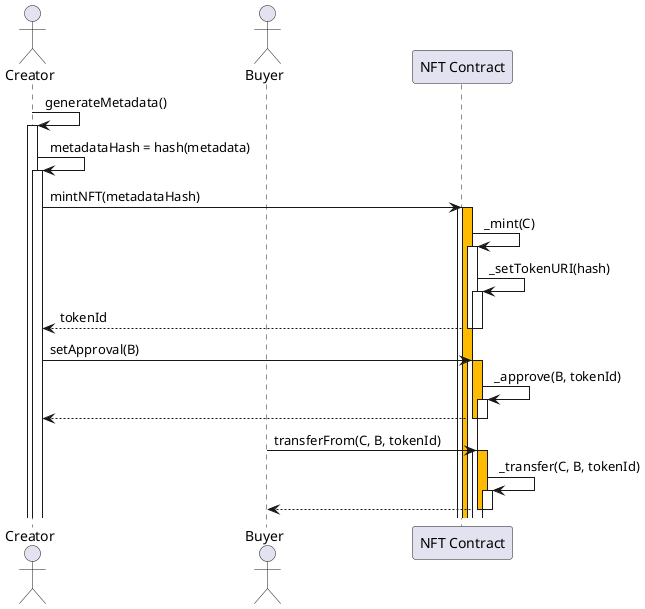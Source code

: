 @startuml

actor Creator as C
actor Buyer as B

participant "NFT Contract" as NC

C -> C++: generateMetadata()

C -> C++: metadataHash = hash(metadata)

C -> NC++: mintNFT(metadataHash)

activate NC #FFBB00
NC -> NC++: _mint(C)
NC -> NC++: _setTokenURI(hash)
NC --> C--: tokenId
deactivate NC

C -> NC++: setApproval(B)
activate NC #FFBB00

NC -> NC++: _approve(B, tokenId)
NC --> C--:

deactivate NC

B -> NC++: transferFrom(C, B, tokenId)
activate NC #FFBB00
NC -> NC++: _transfer(C, B, tokenId)
NC --> B--:
deactivate NC

@enduml
